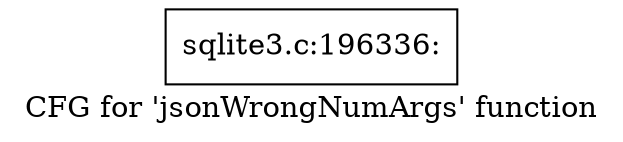 digraph "CFG for 'jsonWrongNumArgs' function" {
	label="CFG for 'jsonWrongNumArgs' function";

	Node0x55c0fa8b2ff0 [shape=record,label="{sqlite3.c:196336:}"];
}
